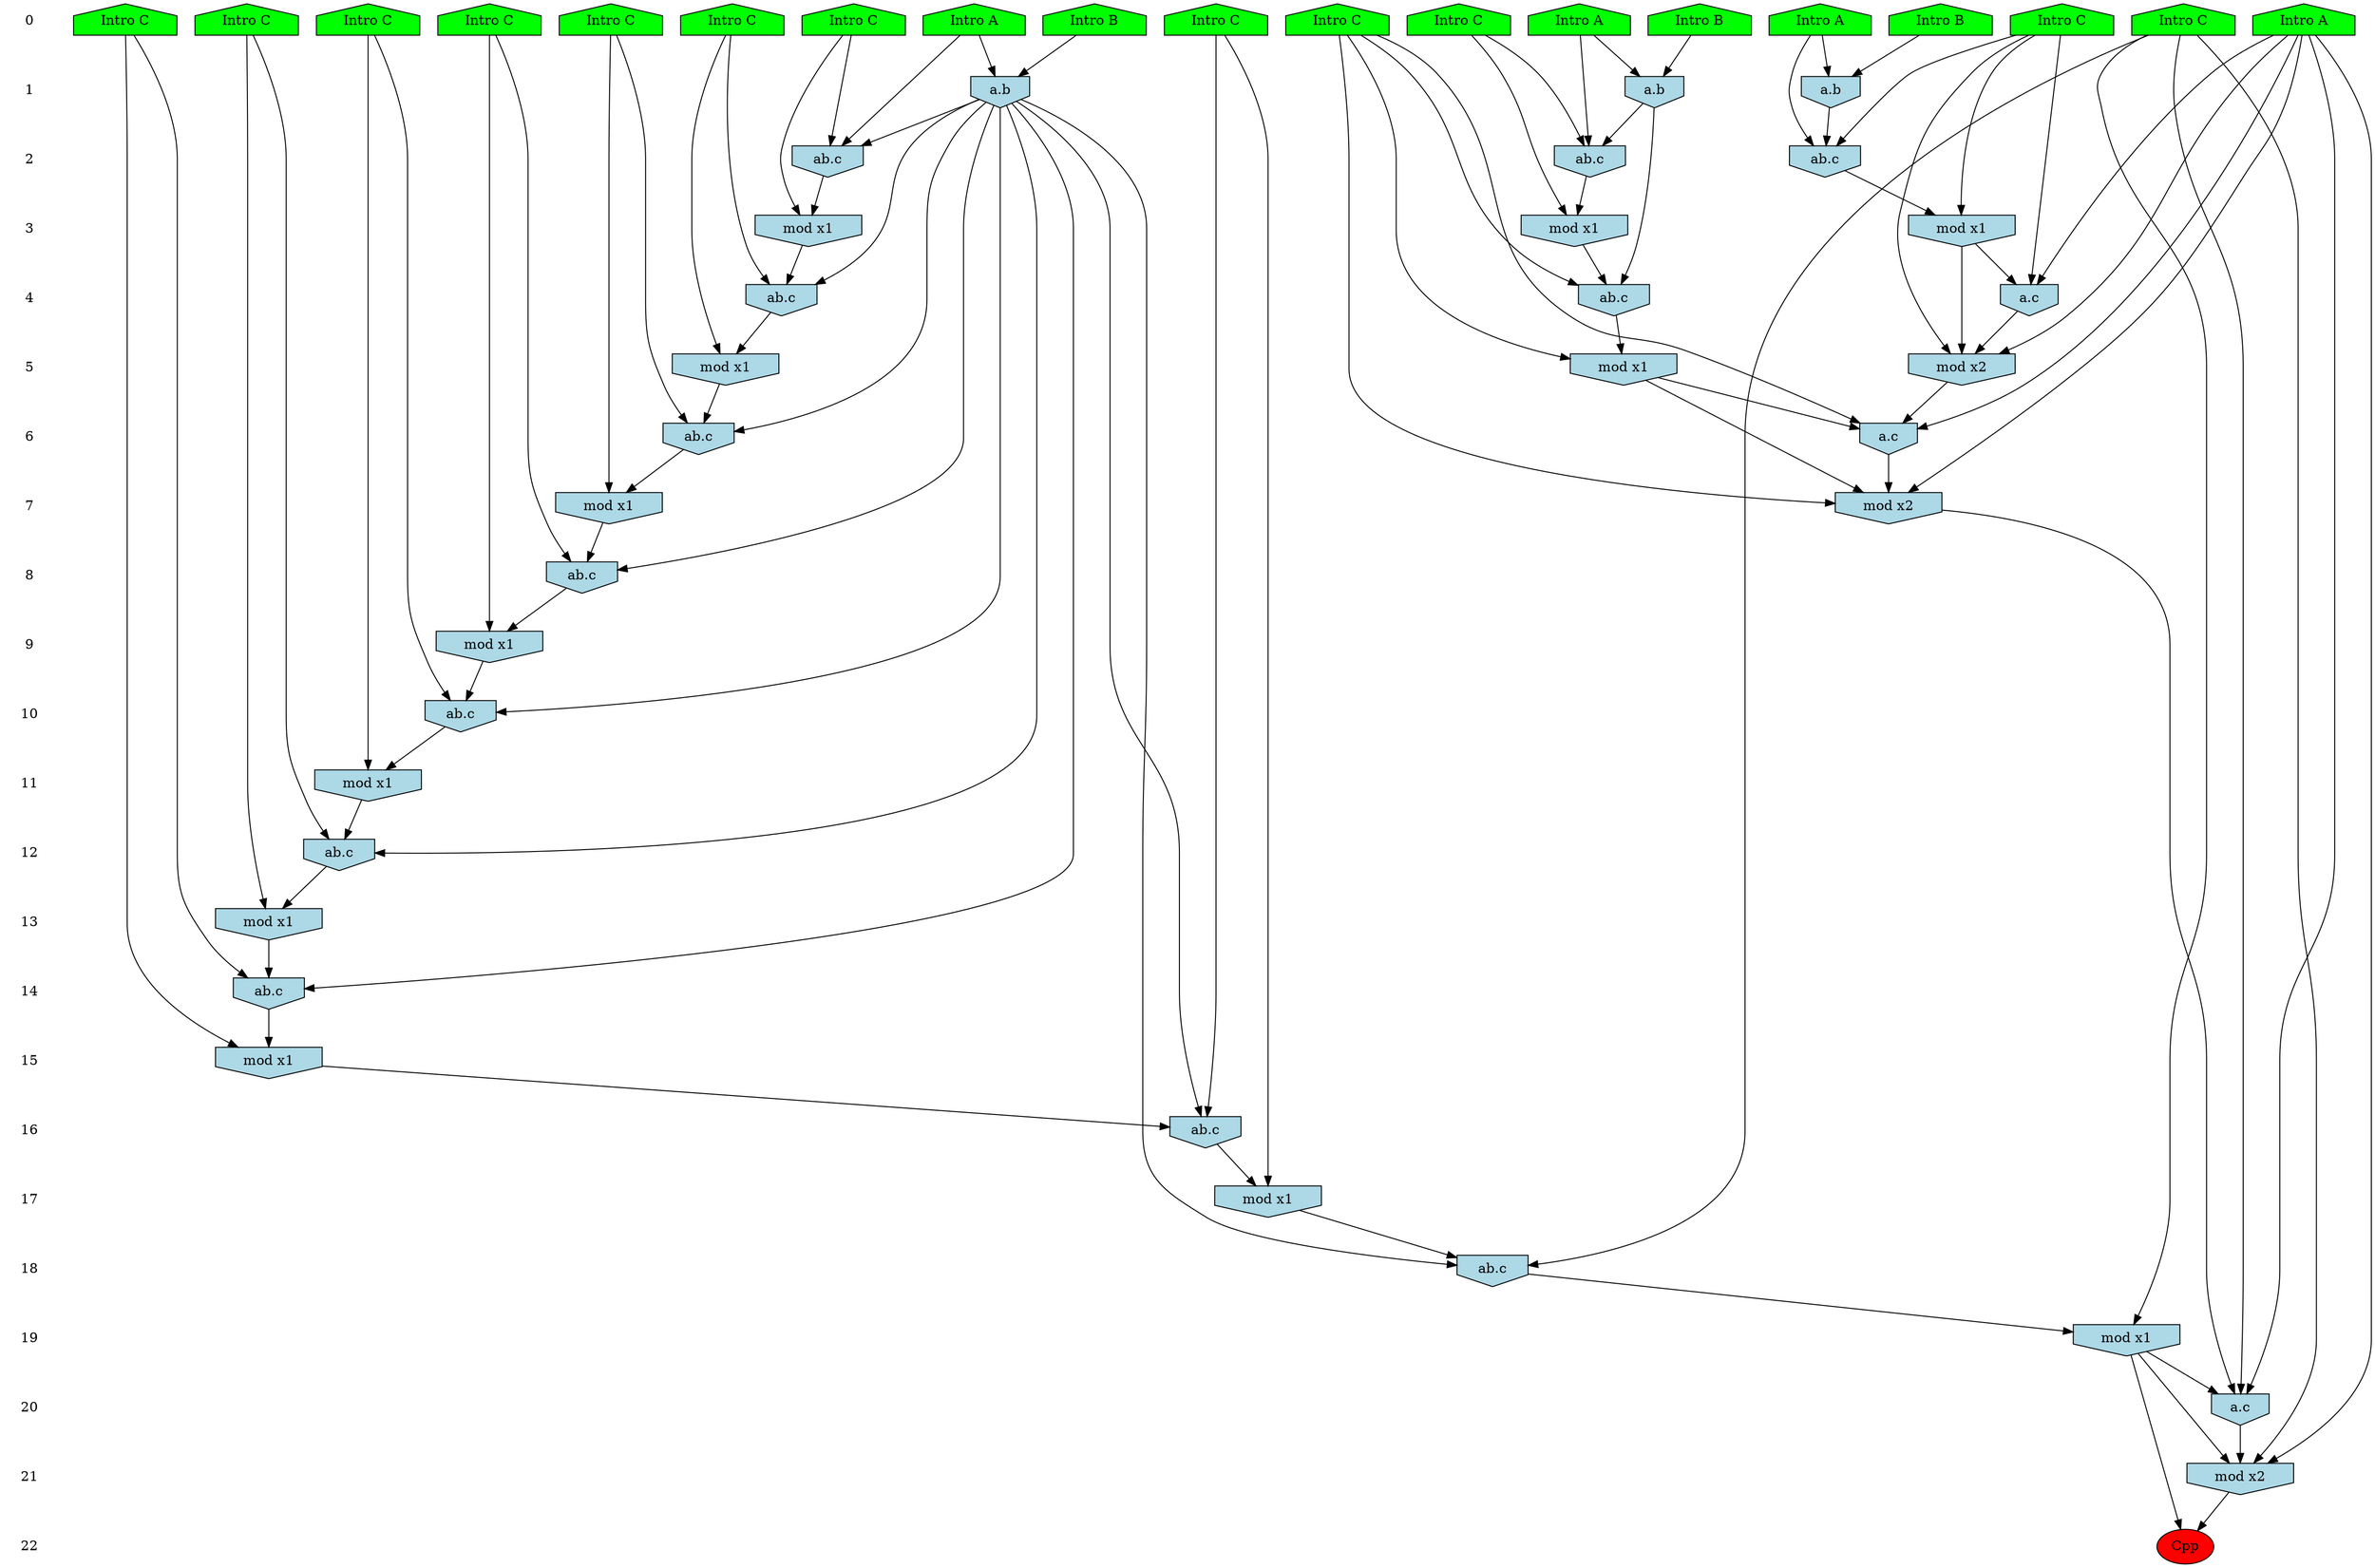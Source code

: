 /* Compression of 1 causal flows obtained in average at 1.824769E+01 t.u */
/* Compressed causal flows were: [3267] */
digraph G{
 ranksep=.5 ; 
{ rank = same ; "0" [shape=plaintext] ; node_1 [label ="Intro B", shape=house, style=filled, fillcolor=green] ;
node_2 [label ="Intro A", shape=house, style=filled, fillcolor=green] ;
node_3 [label ="Intro B", shape=house, style=filled, fillcolor=green] ;
node_4 [label ="Intro A", shape=house, style=filled, fillcolor=green] ;
node_5 [label ="Intro B", shape=house, style=filled, fillcolor=green] ;
node_6 [label ="Intro A", shape=house, style=filled, fillcolor=green] ;
node_7 [label ="Intro A", shape=house, style=filled, fillcolor=green] ;
node_8 [label ="Intro C", shape=house, style=filled, fillcolor=green] ;
node_9 [label ="Intro C", shape=house, style=filled, fillcolor=green] ;
node_10 [label ="Intro C", shape=house, style=filled, fillcolor=green] ;
node_11 [label ="Intro C", shape=house, style=filled, fillcolor=green] ;
node_12 [label ="Intro C", shape=house, style=filled, fillcolor=green] ;
node_13 [label ="Intro C", shape=house, style=filled, fillcolor=green] ;
node_14 [label ="Intro C", shape=house, style=filled, fillcolor=green] ;
node_15 [label ="Intro C", shape=house, style=filled, fillcolor=green] ;
node_16 [label ="Intro C", shape=house, style=filled, fillcolor=green] ;
node_17 [label ="Intro C", shape=house, style=filled, fillcolor=green] ;
node_18 [label ="Intro C", shape=house, style=filled, fillcolor=green] ;
node_19 [label ="Intro C", shape=house, style=filled, fillcolor=green] ;
}
{ rank = same ; "1" [shape=plaintext] ; node_20 [label="a.b", shape=invhouse, style=filled, fillcolor = lightblue] ;
node_27 [label="a.b", shape=invhouse, style=filled, fillcolor = lightblue] ;
node_28 [label="a.b", shape=invhouse, style=filled, fillcolor = lightblue] ;
}
{ rank = same ; "2" [shape=plaintext] ; node_21 [label="ab.c", shape=invhouse, style=filled, fillcolor = lightblue] ;
node_29 [label="ab.c", shape=invhouse, style=filled, fillcolor = lightblue] ;
node_30 [label="ab.c", shape=invhouse, style=filled, fillcolor = lightblue] ;
}
{ rank = same ; "3" [shape=plaintext] ; node_22 [label="mod x1", shape=invhouse, style=filled, fillcolor = lightblue] ;
node_31 [label="mod x1", shape=invhouse, style=filled, fillcolor = lightblue] ;
node_32 [label="mod x1", shape=invhouse, style=filled, fillcolor = lightblue] ;
}
{ rank = same ; "4" [shape=plaintext] ; node_23 [label="ab.c", shape=invhouse, style=filled, fillcolor = lightblue] ;
node_33 [label="ab.c", shape=invhouse, style=filled, fillcolor = lightblue] ;
node_39 [label="a.c", shape=invhouse, style=filled, fillcolor = lightblue] ;
}
{ rank = same ; "5" [shape=plaintext] ; node_24 [label="mod x1", shape=invhouse, style=filled, fillcolor = lightblue] ;
node_36 [label="mod x1", shape=invhouse, style=filled, fillcolor = lightblue] ;
node_43 [label="mod x2", shape=invhouse, style=filled, fillcolor = lightblue] ;
}
{ rank = same ; "6" [shape=plaintext] ; node_25 [label="ab.c", shape=invhouse, style=filled, fillcolor = lightblue] ;
node_46 [label="a.c", shape=invhouse, style=filled, fillcolor = lightblue] ;
}
{ rank = same ; "7" [shape=plaintext] ; node_26 [label="mod x1", shape=invhouse, style=filled, fillcolor = lightblue] ;
node_48 [label="mod x2", shape=invhouse, style=filled, fillcolor = lightblue] ;
}
{ rank = same ; "8" [shape=plaintext] ; node_34 [label="ab.c", shape=invhouse, style=filled, fillcolor = lightblue] ;
}
{ rank = same ; "9" [shape=plaintext] ; node_35 [label="mod x1", shape=invhouse, style=filled, fillcolor = lightblue] ;
}
{ rank = same ; "10" [shape=plaintext] ; node_37 [label="ab.c", shape=invhouse, style=filled, fillcolor = lightblue] ;
}
{ rank = same ; "11" [shape=plaintext] ; node_38 [label="mod x1", shape=invhouse, style=filled, fillcolor = lightblue] ;
}
{ rank = same ; "12" [shape=plaintext] ; node_40 [label="ab.c", shape=invhouse, style=filled, fillcolor = lightblue] ;
}
{ rank = same ; "13" [shape=plaintext] ; node_41 [label="mod x1", shape=invhouse, style=filled, fillcolor = lightblue] ;
}
{ rank = same ; "14" [shape=plaintext] ; node_42 [label="ab.c", shape=invhouse, style=filled, fillcolor = lightblue] ;
}
{ rank = same ; "15" [shape=plaintext] ; node_44 [label="mod x1", shape=invhouse, style=filled, fillcolor = lightblue] ;
}
{ rank = same ; "16" [shape=plaintext] ; node_45 [label="ab.c", shape=invhouse, style=filled, fillcolor = lightblue] ;
}
{ rank = same ; "17" [shape=plaintext] ; node_47 [label="mod x1", shape=invhouse, style=filled, fillcolor = lightblue] ;
}
{ rank = same ; "18" [shape=plaintext] ; node_49 [label="ab.c", shape=invhouse, style=filled, fillcolor = lightblue] ;
}
{ rank = same ; "19" [shape=plaintext] ; node_50 [label="mod x1", shape=invhouse, style=filled, fillcolor = lightblue] ;
}
{ rank = same ; "20" [shape=plaintext] ; node_51 [label="a.c", shape=invhouse, style=filled, fillcolor = lightblue] ;
}
{ rank = same ; "21" [shape=plaintext] ; node_52 [label="mod x2", shape=invhouse, style=filled, fillcolor = lightblue] ;
}
{ rank = same ; "22" [shape=plaintext] ; node_53 [label ="Cpp", style=filled, fillcolor=red] ;
}
"0" -> "1" [style="invis"]; 
"1" -> "2" [style="invis"]; 
"2" -> "3" [style="invis"]; 
"3" -> "4" [style="invis"]; 
"4" -> "5" [style="invis"]; 
"5" -> "6" [style="invis"]; 
"6" -> "7" [style="invis"]; 
"7" -> "8" [style="invis"]; 
"8" -> "9" [style="invis"]; 
"9" -> "10" [style="invis"]; 
"10" -> "11" [style="invis"]; 
"11" -> "12" [style="invis"]; 
"12" -> "13" [style="invis"]; 
"13" -> "14" [style="invis"]; 
"14" -> "15" [style="invis"]; 
"15" -> "16" [style="invis"]; 
"16" -> "17" [style="invis"]; 
"17" -> "18" [style="invis"]; 
"18" -> "19" [style="invis"]; 
"19" -> "20" [style="invis"]; 
"20" -> "21" [style="invis"]; 
"21" -> "22" [style="invis"]; 
node_2 -> node_20
node_5 -> node_20
node_2 -> node_21
node_16 -> node_21
node_20 -> node_21
node_16 -> node_22
node_21 -> node_22
node_11 -> node_23
node_20 -> node_23
node_22 -> node_23
node_11 -> node_24
node_23 -> node_24
node_8 -> node_25
node_20 -> node_25
node_24 -> node_25
node_8 -> node_26
node_25 -> node_26
node_3 -> node_27
node_7 -> node_27
node_1 -> node_28
node_4 -> node_28
node_4 -> node_29
node_9 -> node_29
node_28 -> node_29
node_7 -> node_30
node_10 -> node_30
node_27 -> node_30
node_10 -> node_31
node_30 -> node_31
node_9 -> node_32
node_29 -> node_32
node_13 -> node_33
node_28 -> node_33
node_32 -> node_33
node_15 -> node_34
node_20 -> node_34
node_26 -> node_34
node_15 -> node_35
node_34 -> node_35
node_13 -> node_36
node_33 -> node_36
node_12 -> node_37
node_20 -> node_37
node_35 -> node_37
node_12 -> node_38
node_37 -> node_38
node_6 -> node_39
node_10 -> node_39
node_31 -> node_39
node_18 -> node_40
node_20 -> node_40
node_38 -> node_40
node_18 -> node_41
node_40 -> node_41
node_14 -> node_42
node_20 -> node_42
node_41 -> node_42
node_6 -> node_43
node_10 -> node_43
node_31 -> node_43
node_39 -> node_43
node_14 -> node_44
node_42 -> node_44
node_19 -> node_45
node_20 -> node_45
node_44 -> node_45
node_6 -> node_46
node_13 -> node_46
node_36 -> node_46
node_43 -> node_46
node_19 -> node_47
node_45 -> node_47
node_6 -> node_48
node_13 -> node_48
node_36 -> node_48
node_46 -> node_48
node_17 -> node_49
node_20 -> node_49
node_47 -> node_49
node_17 -> node_50
node_49 -> node_50
node_6 -> node_51
node_17 -> node_51
node_48 -> node_51
node_50 -> node_51
node_6 -> node_52
node_17 -> node_52
node_50 -> node_52
node_51 -> node_52
node_50 -> node_53
node_52 -> node_53
}
/*
 Dot generation time: 0.000234
*/
